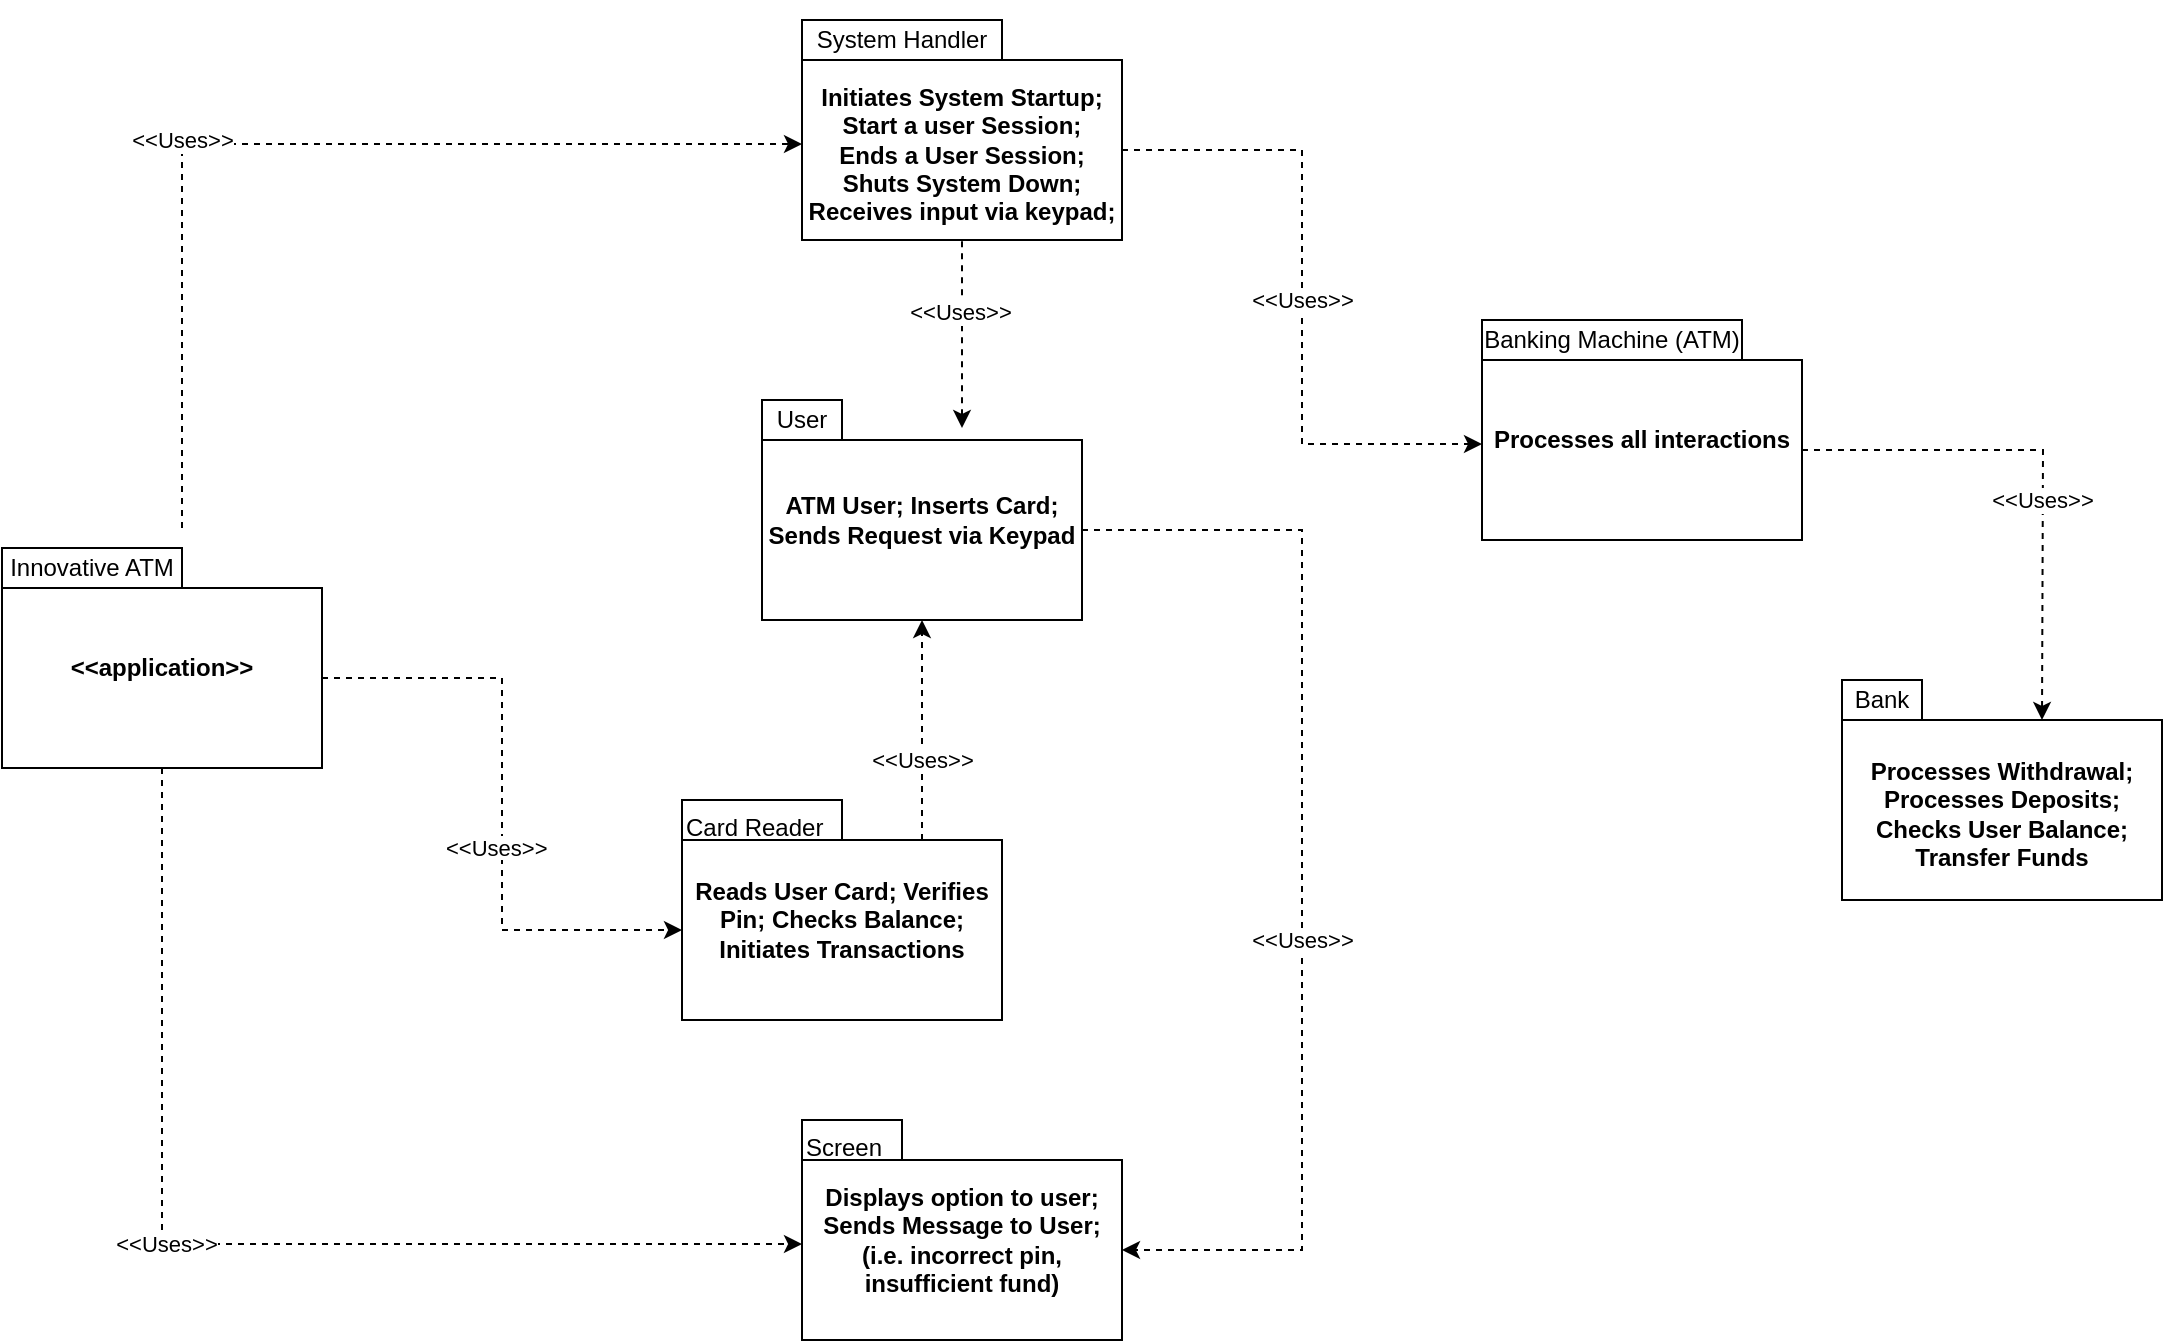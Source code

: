 <mxfile version="24.3.1" type="github">
  <diagram name="Page-1" id="35IrrMdzOoHD8XUsCkse">
    <mxGraphModel dx="1261" dy="678" grid="1" gridSize="10" guides="1" tooltips="1" connect="1" arrows="1" fold="1" page="1" pageScale="1" pageWidth="1169" pageHeight="827" math="0" shadow="0">
      <root>
        <mxCell id="0" />
        <mxCell id="1" parent="0" />
        <mxCell id="1TMmJE8xWMuUxsmYvPhI-15" value="Displays option to user;&lt;div&gt;Sends Message to User;&lt;/div&gt;&lt;div&gt;(i.e. incorrect pin, insufficient fund)&lt;/div&gt;" style="shape=folder;fontStyle=1;spacingTop=10;tabWidth=50;tabHeight=20;tabPosition=left;html=1;whiteSpace=wrap;" vertex="1" parent="1">
          <mxGeometry x="470" y="650" width="160" height="110" as="geometry" />
        </mxCell>
        <mxCell id="1TMmJE8xWMuUxsmYvPhI-31" value="" style="edgeStyle=orthogonalEdgeStyle;rounded=0;orthogonalLoop=1;jettySize=auto;html=1;dashed=1;exitX=0;exitY=0;exitDx=120;exitDy=20;exitPerimeter=0;" edge="1" parent="1" source="1TMmJE8xWMuUxsmYvPhI-16" target="1TMmJE8xWMuUxsmYvPhI-14">
          <mxGeometry relative="1" as="geometry" />
        </mxCell>
        <mxCell id="1TMmJE8xWMuUxsmYvPhI-20" value="" style="group" vertex="1" connectable="0" parent="1">
          <mxGeometry x="70" y="354" width="160" height="120" as="geometry" />
        </mxCell>
        <mxCell id="1TMmJE8xWMuUxsmYvPhI-1" value="&amp;lt;&amp;lt;application&amp;gt;&amp;gt;" style="shape=folder;fontStyle=1;spacingTop=10;tabWidth=90;tabHeight=20;tabPosition=left;html=1;whiteSpace=wrap;" vertex="1" parent="1TMmJE8xWMuUxsmYvPhI-20">
          <mxGeometry y="10" width="160" height="110" as="geometry" />
        </mxCell>
        <mxCell id="1TMmJE8xWMuUxsmYvPhI-18" value="Innovative ATM" style="text;html=1;align=center;verticalAlign=middle;whiteSpace=wrap;rounded=0;" vertex="1" parent="1TMmJE8xWMuUxsmYvPhI-20">
          <mxGeometry width="90" height="40" as="geometry" />
        </mxCell>
        <mxCell id="1TMmJE8xWMuUxsmYvPhI-21" style="edgeStyle=orthogonalEdgeStyle;rounded=0;orthogonalLoop=1;jettySize=auto;html=1;exitX=1;exitY=0;exitDx=0;exitDy=0;entryX=0;entryY=0;entryDx=0;entryDy=62;entryPerimeter=0;dashed=1;" edge="1" parent="1" source="1TMmJE8xWMuUxsmYvPhI-18" target="1TMmJE8xWMuUxsmYvPhI-13">
          <mxGeometry relative="1" as="geometry" />
        </mxCell>
        <mxCell id="1TMmJE8xWMuUxsmYvPhI-23" value="&amp;lt;&amp;lt;Uses&amp;gt;&amp;gt;" style="edgeLabel;html=1;align=center;verticalAlign=middle;resizable=0;points=[];" vertex="1" connectable="0" parent="1TMmJE8xWMuUxsmYvPhI-21">
          <mxGeometry x="-0.209" relative="1" as="geometry">
            <mxPoint x="-7" y="-2" as="offset" />
          </mxGeometry>
        </mxCell>
        <mxCell id="1TMmJE8xWMuUxsmYvPhI-24" style="edgeStyle=orthogonalEdgeStyle;rounded=0;orthogonalLoop=1;jettySize=auto;html=1;exitX=0;exitY=0;exitDx=100;exitDy=14;exitPerimeter=0;entryX=0.5;entryY=1;entryDx=0;entryDy=0;entryPerimeter=0;startArrow=classic;startFill=1;endArrow=none;endFill=0;dashed=1;" edge="1" parent="1" source="1TMmJE8xWMuUxsmYvPhI-14" target="1TMmJE8xWMuUxsmYvPhI-13">
          <mxGeometry relative="1" as="geometry">
            <mxPoint x="550" y="230" as="targetPoint" />
          </mxGeometry>
        </mxCell>
        <mxCell id="1TMmJE8xWMuUxsmYvPhI-25" value="&amp;lt;&amp;lt;Uses&amp;gt;&amp;gt;" style="edgeLabel;html=1;align=center;verticalAlign=middle;resizable=0;points=[];" vertex="1" connectable="0" parent="1TMmJE8xWMuUxsmYvPhI-24">
          <mxGeometry x="0.239" y="1" relative="1" as="geometry">
            <mxPoint as="offset" />
          </mxGeometry>
        </mxCell>
        <mxCell id="1TMmJE8xWMuUxsmYvPhI-29" value="" style="group" vertex="1" connectable="0" parent="1">
          <mxGeometry x="430" y="280" width="180" height="120" as="geometry" />
        </mxCell>
        <mxCell id="1TMmJE8xWMuUxsmYvPhI-48" value="" style="group" vertex="1" connectable="0" parent="1TMmJE8xWMuUxsmYvPhI-29">
          <mxGeometry width="180" height="120" as="geometry" />
        </mxCell>
        <mxCell id="1TMmJE8xWMuUxsmYvPhI-14" value="ATM User; Inserts Card;&lt;div&gt;Sends Request via Keypad&lt;/div&gt;" style="shape=folder;fontStyle=1;spacingTop=10;tabWidth=40;tabHeight=20;tabPosition=left;html=1;whiteSpace=wrap;" vertex="1" parent="1TMmJE8xWMuUxsmYvPhI-48">
          <mxGeometry x="20" y="10" width="160" height="110" as="geometry" />
        </mxCell>
        <mxCell id="1TMmJE8xWMuUxsmYvPhI-27" value="User" style="text;html=1;align=center;verticalAlign=middle;whiteSpace=wrap;rounded=0;" vertex="1" parent="1TMmJE8xWMuUxsmYvPhI-48">
          <mxGeometry width="80" height="40" as="geometry" />
        </mxCell>
        <mxCell id="1TMmJE8xWMuUxsmYvPhI-30" value="" style="group" vertex="1" connectable="0" parent="1">
          <mxGeometry x="470" y="90" width="160" height="120" as="geometry" />
        </mxCell>
        <mxCell id="1TMmJE8xWMuUxsmYvPhI-13" value="&lt;div&gt;&lt;br&gt;&lt;/div&gt;Initiates System Startup;&lt;div&gt;Start a user Session;&lt;/div&gt;&lt;div&gt;Ends a User Session;&lt;/div&gt;&lt;div&gt;Shuts System Down;&lt;/div&gt;&lt;div&gt;Receives input via keypad;&lt;/div&gt;" style="shape=folder;fontStyle=1;spacingTop=10;tabWidth=100;tabHeight=20;tabPosition=left;html=1;whiteSpace=wrap;" vertex="1" parent="1TMmJE8xWMuUxsmYvPhI-30">
          <mxGeometry y="10" width="160" height="110" as="geometry" />
        </mxCell>
        <mxCell id="1TMmJE8xWMuUxsmYvPhI-22" value="System Handler" style="text;html=1;align=center;verticalAlign=middle;whiteSpace=wrap;rounded=0;" vertex="1" parent="1TMmJE8xWMuUxsmYvPhI-30">
          <mxGeometry width="100" height="40" as="geometry" />
        </mxCell>
        <mxCell id="1TMmJE8xWMuUxsmYvPhI-32" value="&amp;lt;&amp;lt;Uses&amp;gt;&amp;gt;" style="edgeLabel;html=1;align=center;verticalAlign=middle;resizable=0;points=[];" vertex="1" connectable="0" parent="1">
          <mxGeometry x="530.0" y="470.0" as="geometry" />
        </mxCell>
        <mxCell id="1TMmJE8xWMuUxsmYvPhI-37" style="edgeStyle=orthogonalEdgeStyle;rounded=0;orthogonalLoop=1;jettySize=auto;html=1;exitX=0;exitY=0;exitDx=160;exitDy=65;exitPerimeter=0;entryX=0;entryY=0;entryDx=0;entryDy=65;entryPerimeter=0;dashed=1;" edge="1" parent="1" source="1TMmJE8xWMuUxsmYvPhI-1" target="1TMmJE8xWMuUxsmYvPhI-16">
          <mxGeometry relative="1" as="geometry" />
        </mxCell>
        <mxCell id="1TMmJE8xWMuUxsmYvPhI-38" value="&lt;span style=&quot;color: rgb(0, 0, 0); font-family: Helvetica; font-size: 11px; font-style: normal; font-variant-ligatures: normal; font-variant-caps: normal; font-weight: 400; letter-spacing: normal; orphans: 2; text-align: center; text-indent: 0px; text-transform: none; widows: 2; word-spacing: 0px; -webkit-text-stroke-width: 0px; white-space: nowrap; background-color: rgb(255, 255, 255); text-decoration-thickness: initial; text-decoration-style: initial; text-decoration-color: initial; display: inline !important; float: none;&quot;&gt;&amp;lt;&amp;lt;Uses&amp;gt;&amp;gt;&lt;/span&gt;" style="text;whiteSpace=wrap;html=1;" vertex="1" parent="1">
          <mxGeometry x="290" y="500" width="80" height="40" as="geometry" />
        </mxCell>
        <mxCell id="1TMmJE8xWMuUxsmYvPhI-40" style="edgeStyle=orthogonalEdgeStyle;rounded=0;orthogonalLoop=1;jettySize=auto;html=1;exitX=0.5;exitY=1;exitDx=0;exitDy=0;exitPerimeter=0;entryX=0;entryY=0;entryDx=0;entryDy=62;entryPerimeter=0;dashed=1;" edge="1" parent="1" source="1TMmJE8xWMuUxsmYvPhI-1" target="1TMmJE8xWMuUxsmYvPhI-15">
          <mxGeometry relative="1" as="geometry" />
        </mxCell>
        <mxCell id="1TMmJE8xWMuUxsmYvPhI-46" value="&amp;lt;&amp;lt;Uses&amp;gt;&amp;gt;" style="edgeLabel;html=1;align=center;verticalAlign=middle;resizable=0;points=[];" vertex="1" connectable="0" parent="1">
          <mxGeometry x="540.0" y="474.0" as="geometry">
            <mxPoint x="-388" y="238" as="offset" />
          </mxGeometry>
        </mxCell>
        <mxCell id="1TMmJE8xWMuUxsmYvPhI-47" value="" style="group" vertex="1" connectable="0" parent="1">
          <mxGeometry x="410" y="490" width="160" height="110" as="geometry" />
        </mxCell>
        <mxCell id="1TMmJE8xWMuUxsmYvPhI-16" value="Reads User Card; Verifies Pin; Checks Balance; Initiates Transactions" style="shape=folder;fontStyle=1;spacingTop=10;tabWidth=80;tabHeight=20;tabPosition=left;html=1;whiteSpace=wrap;" vertex="1" parent="1TMmJE8xWMuUxsmYvPhI-47">
          <mxGeometry width="160" height="110" as="geometry" />
        </mxCell>
        <mxCell id="1TMmJE8xWMuUxsmYvPhI-36" value="&lt;div style=&quot;text-align: center;&quot;&gt;&lt;span style=&quot;background-color: initial;&quot;&gt;Card Reader&lt;/span&gt;&lt;/div&gt;" style="text;whiteSpace=wrap;html=1;" vertex="1" parent="1TMmJE8xWMuUxsmYvPhI-47">
          <mxGeometry width="80" height="30" as="geometry" />
        </mxCell>
        <mxCell id="1TMmJE8xWMuUxsmYvPhI-49" value="&lt;div style=&quot;text-align: center;&quot;&gt;Screen&lt;/div&gt;" style="text;whiteSpace=wrap;html=1;" vertex="1" parent="1">
          <mxGeometry x="470" y="650" width="50" height="20" as="geometry" />
        </mxCell>
        <mxCell id="1TMmJE8xWMuUxsmYvPhI-50" style="edgeStyle=orthogonalEdgeStyle;rounded=0;orthogonalLoop=1;jettySize=auto;html=1;exitX=0;exitY=0;exitDx=160;exitDy=65;exitPerimeter=0;entryX=0;entryY=0;entryDx=160;entryDy=65;entryPerimeter=0;dashed=1;" edge="1" parent="1" source="1TMmJE8xWMuUxsmYvPhI-14" target="1TMmJE8xWMuUxsmYvPhI-15">
          <mxGeometry relative="1" as="geometry">
            <Array as="points">
              <mxPoint x="720" y="355" />
              <mxPoint x="720" y="715" />
            </Array>
          </mxGeometry>
        </mxCell>
        <mxCell id="1TMmJE8xWMuUxsmYvPhI-53" value="&amp;lt;&amp;lt;Uses&amp;gt;&amp;gt;" style="edgeLabel;html=1;align=center;verticalAlign=middle;resizable=0;points=[];" vertex="1" connectable="0" parent="1">
          <mxGeometry x="720.0" y="560.0" as="geometry" />
        </mxCell>
        <mxCell id="1TMmJE8xWMuUxsmYvPhI-58" value="" style="group" vertex="1" connectable="0" parent="1">
          <mxGeometry x="800" y="240" width="170" height="120" as="geometry" />
        </mxCell>
        <mxCell id="1TMmJE8xWMuUxsmYvPhI-17" value="Processes all interactions" style="shape=folder;fontStyle=1;spacingTop=10;tabWidth=130;tabHeight=20;tabPosition=left;html=1;whiteSpace=wrap;" vertex="1" parent="1TMmJE8xWMuUxsmYvPhI-58">
          <mxGeometry x="10" y="10" width="160" height="110" as="geometry" />
        </mxCell>
        <mxCell id="1TMmJE8xWMuUxsmYvPhI-56" value="Banking Machine (ATM)" style="text;html=1;align=center;verticalAlign=middle;whiteSpace=wrap;rounded=0;" vertex="1" parent="1TMmJE8xWMuUxsmYvPhI-58">
          <mxGeometry width="150" height="40" as="geometry" />
        </mxCell>
        <mxCell id="1TMmJE8xWMuUxsmYvPhI-54" style="edgeStyle=orthogonalEdgeStyle;rounded=0;orthogonalLoop=1;jettySize=auto;html=1;exitX=0;exitY=0;exitDx=160;exitDy=65;exitPerimeter=0;entryX=0;entryY=0;entryDx=0;entryDy=62;entryPerimeter=0;dashed=1;" edge="1" parent="1" source="1TMmJE8xWMuUxsmYvPhI-13" target="1TMmJE8xWMuUxsmYvPhI-17">
          <mxGeometry relative="1" as="geometry" />
        </mxCell>
        <mxCell id="1TMmJE8xWMuUxsmYvPhI-55" value="&amp;lt;&amp;lt;Uses&amp;gt;&amp;gt;" style="edgeLabel;html=1;align=center;verticalAlign=middle;resizable=0;points=[];" vertex="1" connectable="0" parent="1">
          <mxGeometry x="720.0" y="240.0" as="geometry" />
        </mxCell>
        <mxCell id="1TMmJE8xWMuUxsmYvPhI-59" value="" style="group" vertex="1" connectable="0" parent="1">
          <mxGeometry x="970" y="420" width="180" height="120" as="geometry" />
        </mxCell>
        <mxCell id="1TMmJE8xWMuUxsmYvPhI-60" value="" style="group" vertex="1" connectable="0" parent="1TMmJE8xWMuUxsmYvPhI-59">
          <mxGeometry width="180" height="120" as="geometry" />
        </mxCell>
        <mxCell id="1TMmJE8xWMuUxsmYvPhI-61" value="&lt;div&gt;&lt;br&gt;&lt;/div&gt;Processes Withdrawal;&lt;div&gt;Processes Deposits;&lt;/div&gt;&lt;div&gt;Checks User Balance;&lt;/div&gt;&lt;div&gt;Transfer Funds&lt;/div&gt;" style="shape=folder;fontStyle=1;spacingTop=10;tabWidth=40;tabHeight=20;tabPosition=left;html=1;whiteSpace=wrap;" vertex="1" parent="1TMmJE8xWMuUxsmYvPhI-60">
          <mxGeometry x="20" y="10" width="160" height="110" as="geometry" />
        </mxCell>
        <mxCell id="1TMmJE8xWMuUxsmYvPhI-62" value="Bank" style="text;html=1;align=center;verticalAlign=middle;whiteSpace=wrap;rounded=0;" vertex="1" parent="1TMmJE8xWMuUxsmYvPhI-60">
          <mxGeometry width="80" height="40" as="geometry" />
        </mxCell>
        <mxCell id="1TMmJE8xWMuUxsmYvPhI-63" style="edgeStyle=orthogonalEdgeStyle;rounded=0;orthogonalLoop=1;jettySize=auto;html=1;exitX=0;exitY=0;exitDx=160;exitDy=65;exitPerimeter=0;dashed=1;" edge="1" parent="1" source="1TMmJE8xWMuUxsmYvPhI-17">
          <mxGeometry relative="1" as="geometry">
            <mxPoint x="1090" y="450" as="targetPoint" />
          </mxGeometry>
        </mxCell>
        <mxCell id="1TMmJE8xWMuUxsmYvPhI-64" value="&amp;lt;&amp;lt;Uses&amp;gt;&amp;gt;" style="edgeLabel;html=1;align=center;verticalAlign=middle;resizable=0;points=[];" vertex="1" connectable="0" parent="1">
          <mxGeometry x="1090.0" y="340.0" as="geometry" />
        </mxCell>
      </root>
    </mxGraphModel>
  </diagram>
</mxfile>
